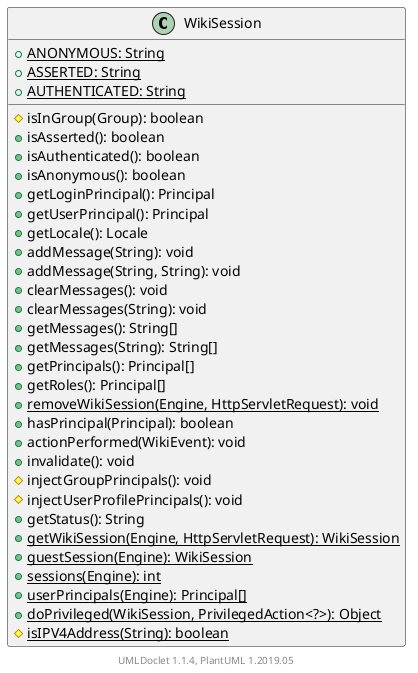 @startuml

    class WikiSession [[WikiSession.html]] {
        {static} +ANONYMOUS: String
        {static} +ASSERTED: String
        {static} +AUTHENTICATED: String
        #isInGroup(Group): boolean
        +isAsserted(): boolean
        +isAuthenticated(): boolean
        +isAnonymous(): boolean
        +getLoginPrincipal(): Principal
        +getUserPrincipal(): Principal
        +getLocale(): Locale
        +addMessage(String): void
        +addMessage(String, String): void
        +clearMessages(): void
        +clearMessages(String): void
        +getMessages(): String[]
        +getMessages(String): String[]
        +getPrincipals(): Principal[]
        +getRoles(): Principal[]
        {static} +removeWikiSession(Engine, HttpServletRequest): void
        +hasPrincipal(Principal): boolean
        +actionPerformed(WikiEvent): void
        +invalidate(): void
        #injectGroupPrincipals(): void
        #injectUserProfilePrincipals(): void
        +getStatus(): String
        {static} +getWikiSession(Engine, HttpServletRequest): WikiSession
        {static} +guestSession(Engine): WikiSession
        {static} +sessions(Engine): int
        {static} +userPrincipals(Engine): Principal[]
        {static} +doPrivileged(WikiSession, PrivilegedAction<?>): Object
        {static} #isIPV4Address(String): boolean
    }


    center footer UMLDoclet 1.1.4, PlantUML 1.2019.05
@enduml
